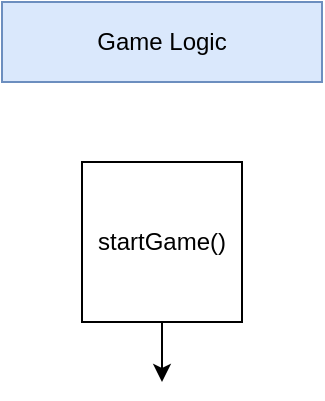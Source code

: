 <mxfile>
    <diagram id="onKKFTBnXdh2cpeWUExO" name="Page-1">
        <mxGraphModel dx="986" dy="467" grid="1" gridSize="10" guides="1" tooltips="1" connect="1" arrows="1" fold="1" page="1" pageScale="1" pageWidth="850" pageHeight="1100" math="0" shadow="0">
            <root>
                <mxCell id="0"/>
                <mxCell id="1" parent="0"/>
                <mxCell id="4" style="edgeStyle=none;html=1;" edge="1" parent="1" source="2">
                    <mxGeometry relative="1" as="geometry">
                        <mxPoint x="440" y="230" as="targetPoint"/>
                    </mxGeometry>
                </mxCell>
                <mxCell id="2" value="startGame()" style="whiteSpace=wrap;html=1;aspect=fixed;" vertex="1" parent="1">
                    <mxGeometry x="400" y="120" width="80" height="80" as="geometry"/>
                </mxCell>
                <mxCell id="3" value="Game Logic" style="text;html=1;strokeColor=#6c8ebf;fillColor=#dae8fc;align=center;verticalAlign=middle;whiteSpace=wrap;rounded=0;" vertex="1" parent="1">
                    <mxGeometry x="360" y="40" width="160" height="40" as="geometry"/>
                </mxCell>
            </root>
        </mxGraphModel>
    </diagram>
</mxfile>